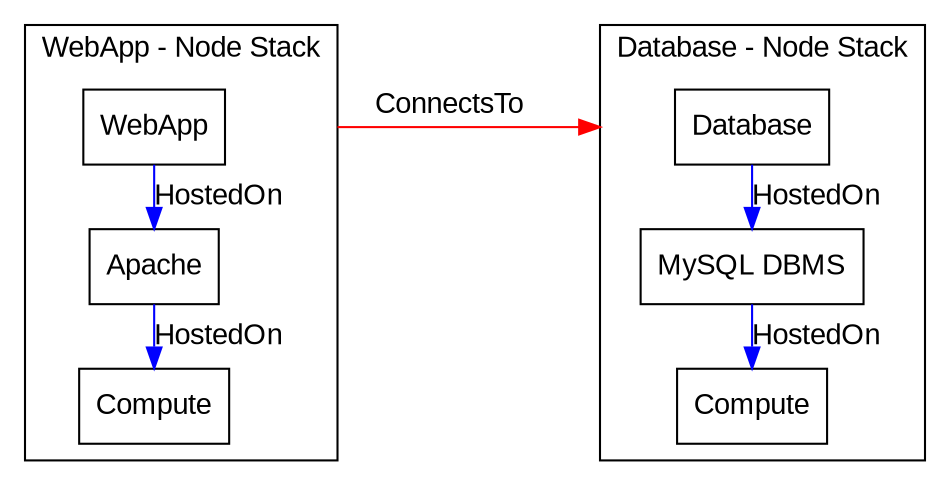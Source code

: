 digraph {
  rankdir=TB;
  ranksep=0.1
  compound=true;
  node [color=Black, fontname=Arial, shape=box]

  subgraph cluster_app {
    nodesep=1;
    ranksep=1;
    label="WebApp - Node Stack";
    fontname="Arial";
    edge [color=Blue, fontname=Arial, label="HostedOn"]
    app[label="WebApp"]
    apache[label="Apache"]
    app_compute[label="Compute"]
    app->apache->app_compute
  }
  subgraph cluster_db {
    nodesep=1;
    ranksep=1;
    label="Database - Node Stack";
    fontname="Arial"
    edge [color=Blue, fontname=Arial, label="HostedOn"]
    db[label="Database"]
    dbms[label="MySQL DBMS"]
    db_compute[label="Compute"]
    db->dbms->db_compute
  }
  app->db [
    ltail=cluster_app;
    lhead=cluster_db;
    constraint=false;
    label="ConnectsTo";
    color="red";
    fontname="Arial";
    minlen=6;
  ];
}
